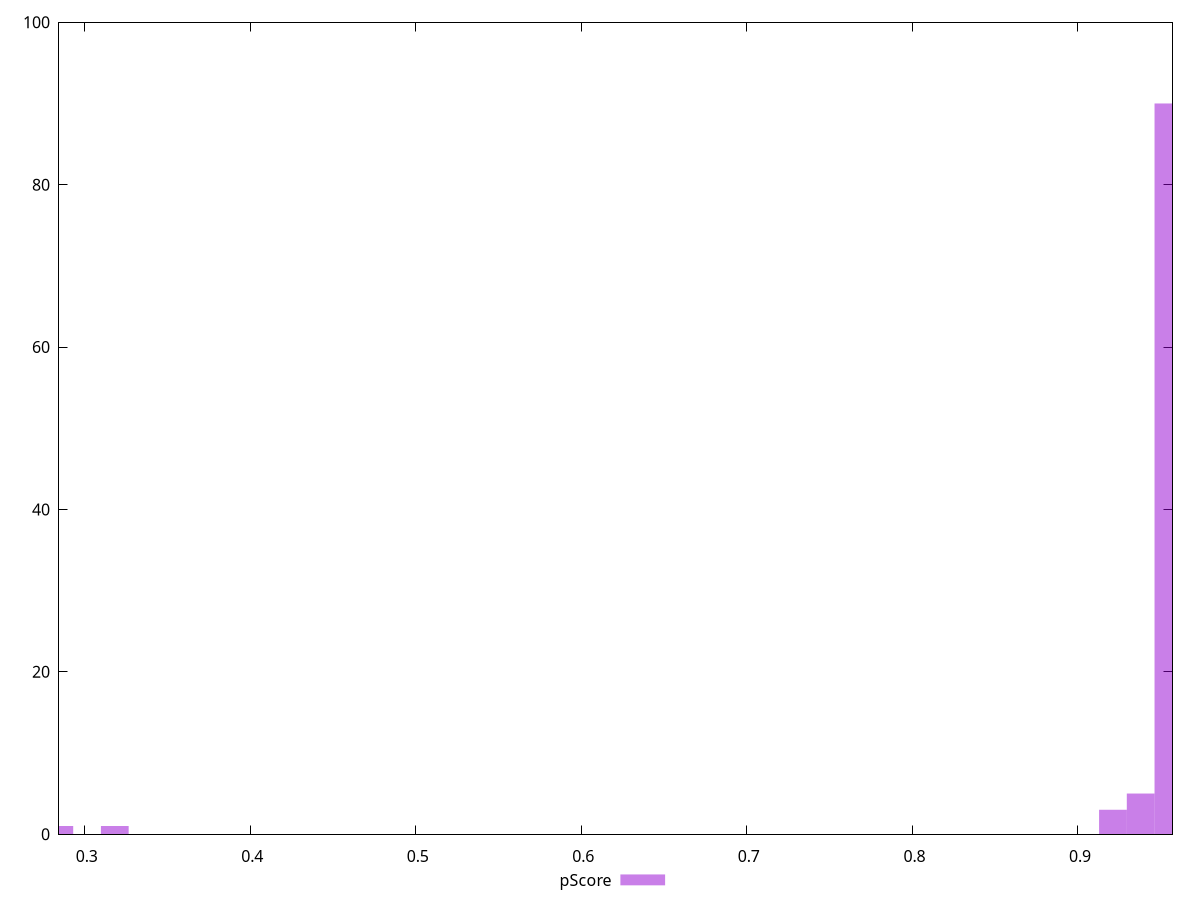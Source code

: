 reset

$pScore <<EOF
0.2847138605649565 1
0.9546288266001483 90
0.9378809524492685 5
0.9211330782983886 3
0.31820960886671606 1
EOF

set key outside below
set boxwidth 0.016747874150879794
set xrange [0.28451012032679907:0.957102437565996]
set yrange [0:100]
set trange [0:100]
set style fill transparent solid 0.5 noborder
set terminal svg size 640, 490 enhanced background rgb 'white'
set output "report_00008_2021-01-22T20:58:29.167/first-meaningful-paint/samples/pages/pScore/histogram.svg"

plot $pScore title "pScore" with boxes

reset
